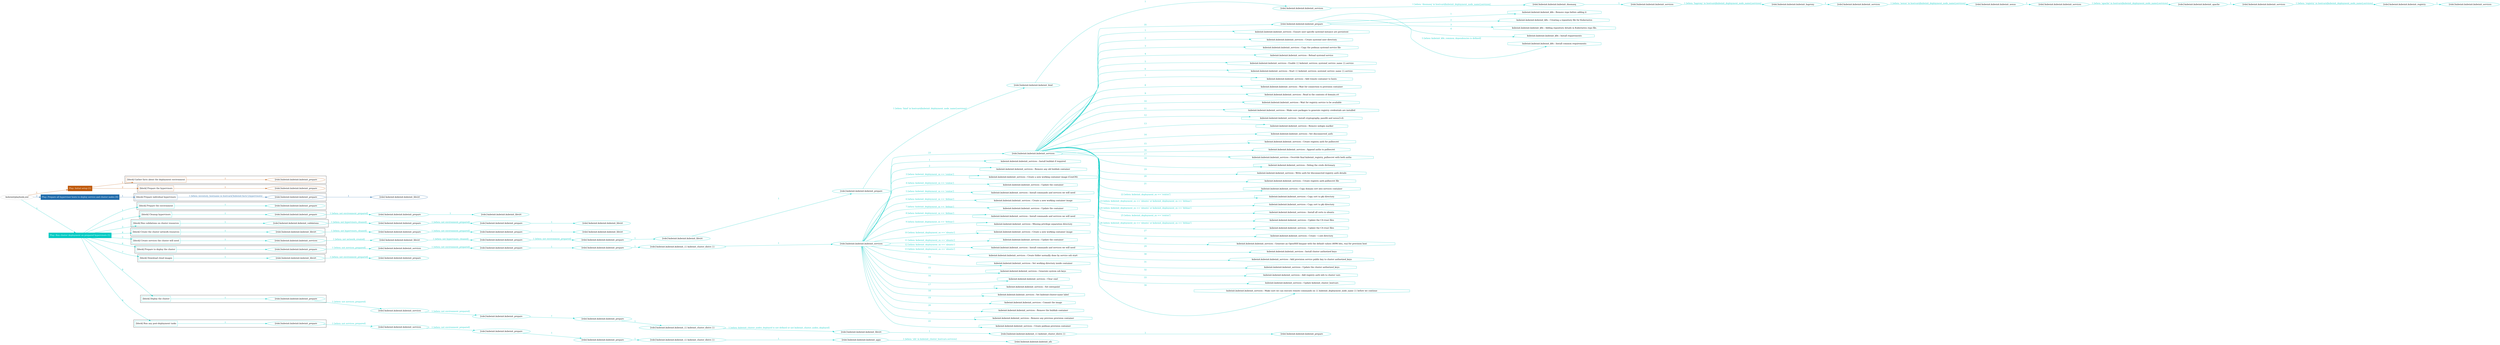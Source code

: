 digraph {
	graph [concentrate=true ordering=in rankdir=LR ratio=fill]
	edge [esep=5 sep=10]
	"kubeinit/playbook.yml" [id=root_node style=dotted]
	play_37d949f6 [label="Play: Initial setup (1)" color="#c05a0c" fontcolor="#ffffff" id=play_37d949f6 shape=box style=filled tooltip=localhost]
	"kubeinit/playbook.yml" -> play_37d949f6 [label="1 " color="#c05a0c" fontcolor="#c05a0c" id=edge_38fa9d00 labeltooltip="1 " tooltip="1 "]
	subgraph "kubeinit.kubeinit.kubeinit_prepare" {
		role_389fb363 [label="[role] kubeinit.kubeinit.kubeinit_prepare" color="#c05a0c" id=role_389fb363 tooltip="kubeinit.kubeinit.kubeinit_prepare"]
	}
	subgraph "kubeinit.kubeinit.kubeinit_prepare" {
		role_1891badc [label="[role] kubeinit.kubeinit.kubeinit_prepare" color="#c05a0c" id=role_1891badc tooltip="kubeinit.kubeinit.kubeinit_prepare"]
	}
	subgraph "Play: Initial setup (1)" {
		play_37d949f6 -> block_0e9e8953 [label=1 color="#c05a0c" fontcolor="#c05a0c" id=edge_def8cbd2 labeltooltip=1 tooltip=1]
		subgraph cluster_block_0e9e8953 {
			block_0e9e8953 [label="[block] Gather facts about the deployment environment" color="#c05a0c" id=block_0e9e8953 labeltooltip="Gather facts about the deployment environment" shape=box tooltip="Gather facts about the deployment environment"]
			block_0e9e8953 -> role_389fb363 [label="1 " color="#c05a0c" fontcolor="#c05a0c" id=edge_fafa701c labeltooltip="1 " tooltip="1 "]
		}
		play_37d949f6 -> block_6508ebb3 [label=2 color="#c05a0c" fontcolor="#c05a0c" id=edge_338d917b labeltooltip=2 tooltip=2]
		subgraph cluster_block_6508ebb3 {
			block_6508ebb3 [label="[block] Prepare the hypervisors" color="#c05a0c" id=block_6508ebb3 labeltooltip="Prepare the hypervisors" shape=box tooltip="Prepare the hypervisors"]
			block_6508ebb3 -> role_1891badc [label="1 " color="#c05a0c" fontcolor="#c05a0c" id=edge_29db303d labeltooltip="1 " tooltip="1 "]
		}
	}
	play_cdc6a79f [label="Play: Prepare all hypervisor hosts to deploy service and cluster nodes (0)" color="#216cab" fontcolor="#ffffff" id=play_cdc6a79f shape=box style=filled tooltip="Play: Prepare all hypervisor hosts to deploy service and cluster nodes (0)"]
	"kubeinit/playbook.yml" -> play_cdc6a79f [label="2 " color="#216cab" fontcolor="#216cab" id=edge_243378bb labeltooltip="2 " tooltip="2 "]
	subgraph "kubeinit.kubeinit.kubeinit_libvirt" {
		role_4c5213d2 [label="[role] kubeinit.kubeinit.kubeinit_libvirt" color="#216cab" id=role_4c5213d2 tooltip="kubeinit.kubeinit.kubeinit_libvirt"]
	}
	subgraph "kubeinit.kubeinit.kubeinit_prepare" {
		role_e7515191 [label="[role] kubeinit.kubeinit.kubeinit_prepare" color="#216cab" id=role_e7515191 tooltip="kubeinit.kubeinit.kubeinit_prepare"]
		role_e7515191 -> role_4c5213d2 [label="1 " color="#216cab" fontcolor="#216cab" id=edge_f4cf25b7 labeltooltip="1 " tooltip="1 "]
	}
	subgraph "Play: Prepare all hypervisor hosts to deploy service and cluster nodes (0)" {
		play_cdc6a79f -> block_b43c5997 [label=1 color="#216cab" fontcolor="#216cab" id=edge_68bf5dc3 labeltooltip=1 tooltip=1]
		subgraph cluster_block_b43c5997 {
			block_b43c5997 [label="[block] Prepare individual hypervisors" color="#216cab" id=block_b43c5997 labeltooltip="Prepare individual hypervisors" shape=box tooltip="Prepare individual hypervisors"]
			block_b43c5997 -> role_e7515191 [label="1 [when: inventory_hostname in hostvars['kubeinit-facts'].hypervisors]" color="#216cab" fontcolor="#216cab" id=edge_4ac654c9 labeltooltip="1 [when: inventory_hostname in hostvars['kubeinit-facts'].hypervisors]" tooltip="1 [when: inventory_hostname in hostvars['kubeinit-facts'].hypervisors]"]
		}
	}
	play_3b117d08 [label="Play: Run cluster deployment on prepared hypervisors (1)" color="#02cac3" fontcolor="#ffffff" id=play_3b117d08 shape=box style=filled tooltip=localhost]
	"kubeinit/playbook.yml" -> play_3b117d08 [label="3 " color="#02cac3" fontcolor="#02cac3" id=edge_e6e04b88 labeltooltip="3 " tooltip="3 "]
	subgraph "kubeinit.kubeinit.kubeinit_prepare" {
		role_8b8ec895 [label="[role] kubeinit.kubeinit.kubeinit_prepare" color="#02cac3" id=role_8b8ec895 tooltip="kubeinit.kubeinit.kubeinit_prepare"]
	}
	subgraph "kubeinit.kubeinit.kubeinit_libvirt" {
		role_704dac1c [label="[role] kubeinit.kubeinit.kubeinit_libvirt" color="#02cac3" id=role_704dac1c tooltip="kubeinit.kubeinit.kubeinit_libvirt"]
	}
	subgraph "kubeinit.kubeinit.kubeinit_prepare" {
		role_cbf2d1b3 [label="[role] kubeinit.kubeinit.kubeinit_prepare" color="#02cac3" id=role_cbf2d1b3 tooltip="kubeinit.kubeinit.kubeinit_prepare"]
		role_cbf2d1b3 -> role_704dac1c [label="1 " color="#02cac3" fontcolor="#02cac3" id=edge_982f9cc2 labeltooltip="1 " tooltip="1 "]
	}
	subgraph "kubeinit.kubeinit.kubeinit_prepare" {
		role_a72127f9 [label="[role] kubeinit.kubeinit.kubeinit_prepare" color="#02cac3" id=role_a72127f9 tooltip="kubeinit.kubeinit.kubeinit_prepare"]
		role_a72127f9 -> role_cbf2d1b3 [label="1 [when: not environment_prepared]" color="#02cac3" fontcolor="#02cac3" id=edge_568ad6dc labeltooltip="1 [when: not environment_prepared]" tooltip="1 [when: not environment_prepared]"]
	}
	subgraph "kubeinit.kubeinit.kubeinit_libvirt" {
		role_c291aeca [label="[role] kubeinit.kubeinit.kubeinit_libvirt" color="#02cac3" id=role_c291aeca tooltip="kubeinit.kubeinit.kubeinit_libvirt"]
	}
	subgraph "kubeinit.kubeinit.kubeinit_prepare" {
		role_d9107cbd [label="[role] kubeinit.kubeinit.kubeinit_prepare" color="#02cac3" id=role_d9107cbd tooltip="kubeinit.kubeinit.kubeinit_prepare"]
		role_d9107cbd -> role_c291aeca [label="1 " color="#02cac3" fontcolor="#02cac3" id=edge_df5df8e7 labeltooltip="1 " tooltip="1 "]
	}
	subgraph "kubeinit.kubeinit.kubeinit_prepare" {
		role_5f5f3dca [label="[role] kubeinit.kubeinit.kubeinit_prepare" color="#02cac3" id=role_5f5f3dca tooltip="kubeinit.kubeinit.kubeinit_prepare"]
		role_5f5f3dca -> role_d9107cbd [label="1 [when: not environment_prepared]" color="#02cac3" fontcolor="#02cac3" id=edge_71424e92 labeltooltip="1 [when: not environment_prepared]" tooltip="1 [when: not environment_prepared]"]
	}
	subgraph "kubeinit.kubeinit.kubeinit_validations" {
		role_91baffac [label="[role] kubeinit.kubeinit.kubeinit_validations" color="#02cac3" id=role_91baffac tooltip="kubeinit.kubeinit.kubeinit_validations"]
		role_91baffac -> role_5f5f3dca [label="1 [when: not hypervisors_cleaned]" color="#02cac3" fontcolor="#02cac3" id=edge_4227f512 labeltooltip="1 [when: not hypervisors_cleaned]" tooltip="1 [when: not hypervisors_cleaned]"]
	}
	subgraph "kubeinit.kubeinit.kubeinit_libvirt" {
		role_9c0b2274 [label="[role] kubeinit.kubeinit.kubeinit_libvirt" color="#02cac3" id=role_9c0b2274 tooltip="kubeinit.kubeinit.kubeinit_libvirt"]
	}
	subgraph "kubeinit.kubeinit.kubeinit_prepare" {
		role_19fec2fa [label="[role] kubeinit.kubeinit.kubeinit_prepare" color="#02cac3" id=role_19fec2fa tooltip="kubeinit.kubeinit.kubeinit_prepare"]
		role_19fec2fa -> role_9c0b2274 [label="1 " color="#02cac3" fontcolor="#02cac3" id=edge_9ef322c7 labeltooltip="1 " tooltip="1 "]
	}
	subgraph "kubeinit.kubeinit.kubeinit_prepare" {
		role_490e1518 [label="[role] kubeinit.kubeinit.kubeinit_prepare" color="#02cac3" id=role_490e1518 tooltip="kubeinit.kubeinit.kubeinit_prepare"]
		role_490e1518 -> role_19fec2fa [label="1 [when: not environment_prepared]" color="#02cac3" fontcolor="#02cac3" id=edge_86a0636e labeltooltip="1 [when: not environment_prepared]" tooltip="1 [when: not environment_prepared]"]
	}
	subgraph "kubeinit.kubeinit.kubeinit_libvirt" {
		role_e70b4f31 [label="[role] kubeinit.kubeinit.kubeinit_libvirt" color="#02cac3" id=role_e70b4f31 tooltip="kubeinit.kubeinit.kubeinit_libvirt"]
		role_e70b4f31 -> role_490e1518 [label="1 [when: not hypervisors_cleaned]" color="#02cac3" fontcolor="#02cac3" id=edge_14022e99 labeltooltip="1 [when: not hypervisors_cleaned]" tooltip="1 [when: not hypervisors_cleaned]"]
	}
	subgraph "kubeinit.kubeinit.kubeinit_services" {
		role_c8380d72 [label="[role] kubeinit.kubeinit.kubeinit_services" color="#02cac3" id=role_c8380d72 tooltip="kubeinit.kubeinit.kubeinit_services"]
	}
	subgraph "kubeinit.kubeinit.kubeinit_registry" {
		role_5d57d1cb [label="[role] kubeinit.kubeinit.kubeinit_registry" color="#02cac3" id=role_5d57d1cb tooltip="kubeinit.kubeinit.kubeinit_registry"]
		role_5d57d1cb -> role_c8380d72 [label="1 " color="#02cac3" fontcolor="#02cac3" id=edge_6a3dc99a labeltooltip="1 " tooltip="1 "]
	}
	subgraph "kubeinit.kubeinit.kubeinit_services" {
		role_4a3ff0c9 [label="[role] kubeinit.kubeinit.kubeinit_services" color="#02cac3" id=role_4a3ff0c9 tooltip="kubeinit.kubeinit.kubeinit_services"]
		role_4a3ff0c9 -> role_5d57d1cb [label="1 [when: 'registry' in hostvars[kubeinit_deployment_node_name].services]" color="#02cac3" fontcolor="#02cac3" id=edge_abd22828 labeltooltip="1 [when: 'registry' in hostvars[kubeinit_deployment_node_name].services]" tooltip="1 [when: 'registry' in hostvars[kubeinit_deployment_node_name].services]"]
	}
	subgraph "kubeinit.kubeinit.kubeinit_apache" {
		role_0165c17f [label="[role] kubeinit.kubeinit.kubeinit_apache" color="#02cac3" id=role_0165c17f tooltip="kubeinit.kubeinit.kubeinit_apache"]
		role_0165c17f -> role_4a3ff0c9 [label="1 " color="#02cac3" fontcolor="#02cac3" id=edge_22a4dd69 labeltooltip="1 " tooltip="1 "]
	}
	subgraph "kubeinit.kubeinit.kubeinit_services" {
		role_bdd2a10c [label="[role] kubeinit.kubeinit.kubeinit_services" color="#02cac3" id=role_bdd2a10c tooltip="kubeinit.kubeinit.kubeinit_services"]
		role_bdd2a10c -> role_0165c17f [label="1 [when: 'apache' in hostvars[kubeinit_deployment_node_name].services]" color="#02cac3" fontcolor="#02cac3" id=edge_c495134f labeltooltip="1 [when: 'apache' in hostvars[kubeinit_deployment_node_name].services]" tooltip="1 [when: 'apache' in hostvars[kubeinit_deployment_node_name].services]"]
	}
	subgraph "kubeinit.kubeinit.kubeinit_nexus" {
		role_a7083a30 [label="[role] kubeinit.kubeinit.kubeinit_nexus" color="#02cac3" id=role_a7083a30 tooltip="kubeinit.kubeinit.kubeinit_nexus"]
		role_a7083a30 -> role_bdd2a10c [label="1 " color="#02cac3" fontcolor="#02cac3" id=edge_1e27fc69 labeltooltip="1 " tooltip="1 "]
	}
	subgraph "kubeinit.kubeinit.kubeinit_services" {
		role_68fb4606 [label="[role] kubeinit.kubeinit.kubeinit_services" color="#02cac3" id=role_68fb4606 tooltip="kubeinit.kubeinit.kubeinit_services"]
		role_68fb4606 -> role_a7083a30 [label="1 [when: 'nexus' in hostvars[kubeinit_deployment_node_name].services]" color="#02cac3" fontcolor="#02cac3" id=edge_da06c79d labeltooltip="1 [when: 'nexus' in hostvars[kubeinit_deployment_node_name].services]" tooltip="1 [when: 'nexus' in hostvars[kubeinit_deployment_node_name].services]"]
	}
	subgraph "kubeinit.kubeinit.kubeinit_haproxy" {
		role_e3eefe33 [label="[role] kubeinit.kubeinit.kubeinit_haproxy" color="#02cac3" id=role_e3eefe33 tooltip="kubeinit.kubeinit.kubeinit_haproxy"]
		role_e3eefe33 -> role_68fb4606 [label="1 " color="#02cac3" fontcolor="#02cac3" id=edge_d22b6fa6 labeltooltip="1 " tooltip="1 "]
	}
	subgraph "kubeinit.kubeinit.kubeinit_services" {
		role_f23474b2 [label="[role] kubeinit.kubeinit.kubeinit_services" color="#02cac3" id=role_f23474b2 tooltip="kubeinit.kubeinit.kubeinit_services"]
		role_f23474b2 -> role_e3eefe33 [label="1 [when: 'haproxy' in hostvars[kubeinit_deployment_node_name].services]" color="#02cac3" fontcolor="#02cac3" id=edge_c8dca079 labeltooltip="1 [when: 'haproxy' in hostvars[kubeinit_deployment_node_name].services]" tooltip="1 [when: 'haproxy' in hostvars[kubeinit_deployment_node_name].services]"]
	}
	subgraph "kubeinit.kubeinit.kubeinit_dnsmasq" {
		role_54455cdb [label="[role] kubeinit.kubeinit.kubeinit_dnsmasq" color="#02cac3" id=role_54455cdb tooltip="kubeinit.kubeinit.kubeinit_dnsmasq"]
		role_54455cdb -> role_f23474b2 [label="1 " color="#02cac3" fontcolor="#02cac3" id=edge_7ea91dd4 labeltooltip="1 " tooltip="1 "]
	}
	subgraph "kubeinit.kubeinit.kubeinit_services" {
		role_19631a47 [label="[role] kubeinit.kubeinit.kubeinit_services" color="#02cac3" id=role_19631a47 tooltip="kubeinit.kubeinit.kubeinit_services"]
		role_19631a47 -> role_54455cdb [label="1 [when: 'dnsmasq' in hostvars[kubeinit_deployment_node_name].services]" color="#02cac3" fontcolor="#02cac3" id=edge_903512b2 labeltooltip="1 [when: 'dnsmasq' in hostvars[kubeinit_deployment_node_name].services]" tooltip="1 [when: 'dnsmasq' in hostvars[kubeinit_deployment_node_name].services]"]
	}
	subgraph "kubeinit.kubeinit.kubeinit_bind" {
		role_d5a0f90b [label="[role] kubeinit.kubeinit.kubeinit_bind" color="#02cac3" id=role_d5a0f90b tooltip="kubeinit.kubeinit.kubeinit_bind"]
		role_d5a0f90b -> role_19631a47 [label="1 " color="#02cac3" fontcolor="#02cac3" id=edge_fcf19f7f labeltooltip="1 " tooltip="1 "]
	}
	subgraph "kubeinit.kubeinit.kubeinit_prepare" {
		role_22142756 [label="[role] kubeinit.kubeinit.kubeinit_prepare" color="#02cac3" id=role_22142756 tooltip="kubeinit.kubeinit.kubeinit_prepare"]
		role_22142756 -> role_d5a0f90b [label="1 [when: 'bind' in hostvars[kubeinit_deployment_node_name].services]" color="#02cac3" fontcolor="#02cac3" id=edge_752949d4 labeltooltip="1 [when: 'bind' in hostvars[kubeinit_deployment_node_name].services]" tooltip="1 [when: 'bind' in hostvars[kubeinit_deployment_node_name].services]"]
	}
	subgraph "kubeinit.kubeinit.kubeinit_libvirt" {
		role_48e6a5ac [label="[role] kubeinit.kubeinit.kubeinit_libvirt" color="#02cac3" id=role_48e6a5ac tooltip="kubeinit.kubeinit.kubeinit_libvirt"]
		role_48e6a5ac -> role_22142756 [label="1 " color="#02cac3" fontcolor="#02cac3" id=edge_f1e1cacc labeltooltip="1 " tooltip="1 "]
	}
	subgraph "kubeinit.kubeinit.kubeinit_prepare" {
		role_46eee0d7 [label="[role] kubeinit.kubeinit.kubeinit_prepare" color="#02cac3" id=role_46eee0d7 tooltip="kubeinit.kubeinit.kubeinit_prepare"]
		role_46eee0d7 -> role_48e6a5ac [label="1 " color="#02cac3" fontcolor="#02cac3" id=edge_f8c91810 labeltooltip="1 " tooltip="1 "]
	}
	subgraph "kubeinit.kubeinit.kubeinit_prepare" {
		role_43fb9c5e [label="[role] kubeinit.kubeinit.kubeinit_prepare" color="#02cac3" id=role_43fb9c5e tooltip="kubeinit.kubeinit.kubeinit_prepare"]
		role_43fb9c5e -> role_46eee0d7 [label="1 [when: not environment_prepared]" color="#02cac3" fontcolor="#02cac3" id=edge_7c8b6b7f labeltooltip="1 [when: not environment_prepared]" tooltip="1 [when: not environment_prepared]"]
	}
	subgraph "kubeinit.kubeinit.kubeinit_libvirt" {
		role_99026176 [label="[role] kubeinit.kubeinit.kubeinit_libvirt" color="#02cac3" id=role_99026176 tooltip="kubeinit.kubeinit.kubeinit_libvirt"]
		role_99026176 -> role_43fb9c5e [label="1 [when: not hypervisors_cleaned]" color="#02cac3" fontcolor="#02cac3" id=edge_2c5ce203 labeltooltip="1 [when: not hypervisors_cleaned]" tooltip="1 [when: not hypervisors_cleaned]"]
	}
	subgraph "kubeinit.kubeinit.kubeinit_services" {
		role_5a9f3b97 [label="[role] kubeinit.kubeinit.kubeinit_services" color="#02cac3" id=role_5a9f3b97 tooltip="kubeinit.kubeinit.kubeinit_services"]
		role_5a9f3b97 -> role_99026176 [label="1 [when: not network_created]" color="#02cac3" fontcolor="#02cac3" id=edge_8a034e84 labeltooltip="1 [when: not network_created]" tooltip="1 [when: not network_created]"]
	}
	subgraph "kubeinit.kubeinit.kubeinit_prepare" {
		role_76867e4a [label="[role] kubeinit.kubeinit.kubeinit_prepare" color="#02cac3" id=role_76867e4a tooltip="kubeinit.kubeinit.kubeinit_prepare"]
		task_80e9c042 [label="kubeinit.kubeinit.kubeinit_k8s : Remove repo before adding it" color="#02cac3" id=task_80e9c042 shape=octagon tooltip="kubeinit.kubeinit.kubeinit_k8s : Remove repo before adding it"]
		role_76867e4a -> task_80e9c042 [label="1 " color="#02cac3" fontcolor="#02cac3" id=edge_e694dffc labeltooltip="1 " tooltip="1 "]
		task_f6743f55 [label="kubeinit.kubeinit.kubeinit_k8s : Creating a repository file for Kubernetes" color="#02cac3" id=task_f6743f55 shape=octagon tooltip="kubeinit.kubeinit.kubeinit_k8s : Creating a repository file for Kubernetes"]
		role_76867e4a -> task_f6743f55 [label="2 " color="#02cac3" fontcolor="#02cac3" id=edge_ebff94c0 labeltooltip="2 " tooltip="2 "]
		task_75bb4f37 [label="kubeinit.kubeinit.kubeinit_k8s : Adding repository details in Kubernetes repo file." color="#02cac3" id=task_75bb4f37 shape=octagon tooltip="kubeinit.kubeinit.kubeinit_k8s : Adding repository details in Kubernetes repo file."]
		role_76867e4a -> task_75bb4f37 [label="3 " color="#02cac3" fontcolor="#02cac3" id=edge_7104c32b labeltooltip="3 " tooltip="3 "]
		task_9102c958 [label="kubeinit.kubeinit.kubeinit_k8s : Install requirements" color="#02cac3" id=task_9102c958 shape=octagon tooltip="kubeinit.kubeinit.kubeinit_k8s : Install requirements"]
		role_76867e4a -> task_9102c958 [label="4 " color="#02cac3" fontcolor="#02cac3" id=edge_c6004739 labeltooltip="4 " tooltip="4 "]
		task_28267980 [label="kubeinit.kubeinit.kubeinit_k8s : Install common requirements" color="#02cac3" id=task_28267980 shape=octagon tooltip="kubeinit.kubeinit.kubeinit_k8s : Install common requirements"]
		role_76867e4a -> task_28267980 [label="5 [when: kubeinit_k8s_common_dependencies is defined]" color="#02cac3" fontcolor="#02cac3" id=edge_0afd0c9e labeltooltip="5 [when: kubeinit_k8s_common_dependencies is defined]" tooltip="5 [when: kubeinit_k8s_common_dependencies is defined]"]
	}
	subgraph "kubeinit.kubeinit.kubeinit_services" {
		role_c956a782 [label="[role] kubeinit.kubeinit.kubeinit_services" color="#02cac3" id=role_c956a782 tooltip="kubeinit.kubeinit.kubeinit_services"]
		task_7d5115a6 [label="kubeinit.kubeinit.kubeinit_services : Ensure user specific systemd instance are persistent" color="#02cac3" id=task_7d5115a6 shape=octagon tooltip="kubeinit.kubeinit.kubeinit_services : Ensure user specific systemd instance are persistent"]
		role_c956a782 -> task_7d5115a6 [label="1 " color="#02cac3" fontcolor="#02cac3" id=edge_5e807dd0 labeltooltip="1 " tooltip="1 "]
		task_c6292ee7 [label="kubeinit.kubeinit.kubeinit_services : Create systemd user directory" color="#02cac3" id=task_c6292ee7 shape=octagon tooltip="kubeinit.kubeinit.kubeinit_services : Create systemd user directory"]
		role_c956a782 -> task_c6292ee7 [label="2 " color="#02cac3" fontcolor="#02cac3" id=edge_c758b24a labeltooltip="2 " tooltip="2 "]
		task_c42bc964 [label="kubeinit.kubeinit.kubeinit_services : Copy the podman systemd service file" color="#02cac3" id=task_c42bc964 shape=octagon tooltip="kubeinit.kubeinit.kubeinit_services : Copy the podman systemd service file"]
		role_c956a782 -> task_c42bc964 [label="3 " color="#02cac3" fontcolor="#02cac3" id=edge_4331ee67 labeltooltip="3 " tooltip="3 "]
		task_4360e4d8 [label="kubeinit.kubeinit.kubeinit_services : Reload systemd service" color="#02cac3" id=task_4360e4d8 shape=octagon tooltip="kubeinit.kubeinit.kubeinit_services : Reload systemd service"]
		role_c956a782 -> task_4360e4d8 [label="4 " color="#02cac3" fontcolor="#02cac3" id=edge_bc2b4df4 labeltooltip="4 " tooltip="4 "]
		task_9fe8cb10 [label="kubeinit.kubeinit.kubeinit_services : Enable {{ kubeinit_services_systemd_service_name }}.service" color="#02cac3" id=task_9fe8cb10 shape=octagon tooltip="kubeinit.kubeinit.kubeinit_services : Enable {{ kubeinit_services_systemd_service_name }}.service"]
		role_c956a782 -> task_9fe8cb10 [label="5 " color="#02cac3" fontcolor="#02cac3" id=edge_31910f02 labeltooltip="5 " tooltip="5 "]
		task_ffccaff7 [label="kubeinit.kubeinit.kubeinit_services : Start {{ kubeinit_services_systemd_service_name }}.service" color="#02cac3" id=task_ffccaff7 shape=octagon tooltip="kubeinit.kubeinit.kubeinit_services : Start {{ kubeinit_services_systemd_service_name }}.service"]
		role_c956a782 -> task_ffccaff7 [label="6 " color="#02cac3" fontcolor="#02cac3" id=edge_731fefbc labeltooltip="6 " tooltip="6 "]
		task_601fb504 [label="kubeinit.kubeinit.kubeinit_services : Add remote container to hosts" color="#02cac3" id=task_601fb504 shape=octagon tooltip="kubeinit.kubeinit.kubeinit_services : Add remote container to hosts"]
		role_c956a782 -> task_601fb504 [label="7 " color="#02cac3" fontcolor="#02cac3" id=edge_59e2861d labeltooltip="7 " tooltip="7 "]
		task_4a85ef67 [label="kubeinit.kubeinit.kubeinit_services : Wait for connection to provision container" color="#02cac3" id=task_4a85ef67 shape=octagon tooltip="kubeinit.kubeinit.kubeinit_services : Wait for connection to provision container"]
		role_c956a782 -> task_4a85ef67 [label="8 " color="#02cac3" fontcolor="#02cac3" id=edge_a94a01bc labeltooltip="8 " tooltip="8 "]
		task_5fc40d10 [label="kubeinit.kubeinit.kubeinit_services : Read in the contents of domain.crt" color="#02cac3" id=task_5fc40d10 shape=octagon tooltip="kubeinit.kubeinit.kubeinit_services : Read in the contents of domain.crt"]
		role_c956a782 -> task_5fc40d10 [label="9 " color="#02cac3" fontcolor="#02cac3" id=edge_f53ac051 labeltooltip="9 " tooltip="9 "]
		task_43e9bade [label="kubeinit.kubeinit.kubeinit_services : Wait for registry service to be available" color="#02cac3" id=task_43e9bade shape=octagon tooltip="kubeinit.kubeinit.kubeinit_services : Wait for registry service to be available"]
		role_c956a782 -> task_43e9bade [label="10 " color="#02cac3" fontcolor="#02cac3" id=edge_afc0930c labeltooltip="10 " tooltip="10 "]
		task_d9afe9eb [label="kubeinit.kubeinit.kubeinit_services : Make sure packages to generate registry credentials are installed" color="#02cac3" id=task_d9afe9eb shape=octagon tooltip="kubeinit.kubeinit.kubeinit_services : Make sure packages to generate registry credentials are installed"]
		role_c956a782 -> task_d9afe9eb [label="11 " color="#02cac3" fontcolor="#02cac3" id=edge_4f5aa83d labeltooltip="11 " tooltip="11 "]
		task_cfcc656c [label="kubeinit.kubeinit.kubeinit_services : Install cryptography, passlib and nexus3-cli" color="#02cac3" id=task_cfcc656c shape=octagon tooltip="kubeinit.kubeinit.kubeinit_services : Install cryptography, passlib and nexus3-cli"]
		role_c956a782 -> task_cfcc656c [label="12 " color="#02cac3" fontcolor="#02cac3" id=edge_b888e35a labeltooltip="12 " tooltip="12 "]
		task_f96aceb4 [label="kubeinit.kubeinit.kubeinit_services : Remove nologin marker" color="#02cac3" id=task_f96aceb4 shape=octagon tooltip="kubeinit.kubeinit.kubeinit_services : Remove nologin marker"]
		role_c956a782 -> task_f96aceb4 [label="13 " color="#02cac3" fontcolor="#02cac3" id=edge_bd36a724 labeltooltip="13 " tooltip="13 "]
		task_4533932b [label="kubeinit.kubeinit.kubeinit_services : Set disconnected_auth" color="#02cac3" id=task_4533932b shape=octagon tooltip="kubeinit.kubeinit.kubeinit_services : Set disconnected_auth"]
		role_c956a782 -> task_4533932b [label="14 " color="#02cac3" fontcolor="#02cac3" id=edge_77ba4c3d labeltooltip="14 " tooltip="14 "]
		task_c1e4db39 [label="kubeinit.kubeinit.kubeinit_services : Create registry auth for pullsecret" color="#02cac3" id=task_c1e4db39 shape=octagon tooltip="kubeinit.kubeinit.kubeinit_services : Create registry auth for pullsecret"]
		role_c956a782 -> task_c1e4db39 [label="15 " color="#02cac3" fontcolor="#02cac3" id=edge_1a3ede67 labeltooltip="15 " tooltip="15 "]
		task_7178da2c [label="kubeinit.kubeinit.kubeinit_services : Append auths to pullsecret" color="#02cac3" id=task_7178da2c shape=octagon tooltip="kubeinit.kubeinit.kubeinit_services : Append auths to pullsecret"]
		role_c956a782 -> task_7178da2c [label="16 " color="#02cac3" fontcolor="#02cac3" id=edge_bce25fde labeltooltip="16 " tooltip="16 "]
		task_0bd078f0 [label="kubeinit.kubeinit.kubeinit_services : Override final kubeinit_registry_pullsecret with both auths" color="#02cac3" id=task_0bd078f0 shape=octagon tooltip="kubeinit.kubeinit.kubeinit_services : Override final kubeinit_registry_pullsecret with both auths"]
		role_c956a782 -> task_0bd078f0 [label="17 " color="#02cac3" fontcolor="#02cac3" id=edge_9bde983d labeltooltip="17 " tooltip="17 "]
		task_afe3bbec [label="kubeinit.kubeinit.kubeinit_services : Debug the creds dictionary" color="#02cac3" id=task_afe3bbec shape=octagon tooltip="kubeinit.kubeinit.kubeinit_services : Debug the creds dictionary"]
		role_c956a782 -> task_afe3bbec [label="18 " color="#02cac3" fontcolor="#02cac3" id=edge_1b94588d labeltooltip="18 " tooltip="18 "]
		task_daf79c9f [label="kubeinit.kubeinit.kubeinit_services : Write auth for disconnected registry auth details" color="#02cac3" id=task_daf79c9f shape=octagon tooltip="kubeinit.kubeinit.kubeinit_services : Write auth for disconnected registry auth details"]
		role_c956a782 -> task_daf79c9f [label="19 " color="#02cac3" fontcolor="#02cac3" id=edge_6e001f30 labeltooltip="19 " tooltip="19 "]
		task_83a1907b [label="kubeinit.kubeinit.kubeinit_services : Create registry auth pullsecret file" color="#02cac3" id=task_83a1907b shape=octagon tooltip="kubeinit.kubeinit.kubeinit_services : Create registry auth pullsecret file"]
		role_c956a782 -> task_83a1907b [label="20 " color="#02cac3" fontcolor="#02cac3" id=edge_54efd408 labeltooltip="20 " tooltip="20 "]
		task_9a0962b4 [label="kubeinit.kubeinit.kubeinit_services : Copy domain cert into services container" color="#02cac3" id=task_9a0962b4 shape=octagon tooltip="kubeinit.kubeinit.kubeinit_services : Copy domain cert into services container"]
		role_c956a782 -> task_9a0962b4 [label="21 " color="#02cac3" fontcolor="#02cac3" id=edge_9c949afc labeltooltip="21 " tooltip="21 "]
		task_6cb256af [label="kubeinit.kubeinit.kubeinit_services : Copy cert to pki directory" color="#02cac3" id=task_6cb256af shape=octagon tooltip="kubeinit.kubeinit.kubeinit_services : Copy cert to pki directory"]
		role_c956a782 -> task_6cb256af [label="22 [when: kubeinit_deployment_os == 'centos']" color="#02cac3" fontcolor="#02cac3" id=edge_d170c447 labeltooltip="22 [when: kubeinit_deployment_os == 'centos']" tooltip="22 [when: kubeinit_deployment_os == 'centos']"]
		task_dd8c5eb3 [label="kubeinit.kubeinit.kubeinit_services : Copy cert to pki directory" color="#02cac3" id=task_dd8c5eb3 shape=octagon tooltip="kubeinit.kubeinit.kubeinit_services : Copy cert to pki directory"]
		role_c956a782 -> task_dd8c5eb3 [label="23 [when: kubeinit_deployment_os == 'ubuntu' or kubeinit_deployment_os == 'debian']" color="#02cac3" fontcolor="#02cac3" id=edge_1d71a37d labeltooltip="23 [when: kubeinit_deployment_os == 'ubuntu' or kubeinit_deployment_os == 'debian']" tooltip="23 [when: kubeinit_deployment_os == 'ubuntu' or kubeinit_deployment_os == 'debian']"]
		task_6855651e [label="kubeinit.kubeinit.kubeinit_services : Install all certs in ubuntu" color="#02cac3" id=task_6855651e shape=octagon tooltip="kubeinit.kubeinit.kubeinit_services : Install all certs in ubuntu"]
		role_c956a782 -> task_6855651e [label="24 [when: kubeinit_deployment_os == 'ubuntu' or kubeinit_deployment_os == 'debian']" color="#02cac3" fontcolor="#02cac3" id=edge_25849807 labeltooltip="24 [when: kubeinit_deployment_os == 'ubuntu' or kubeinit_deployment_os == 'debian']" tooltip="24 [when: kubeinit_deployment_os == 'ubuntu' or kubeinit_deployment_os == 'debian']"]
		task_1db15c69 [label="kubeinit.kubeinit.kubeinit_services : Update the CA trust files" color="#02cac3" id=task_1db15c69 shape=octagon tooltip="kubeinit.kubeinit.kubeinit_services : Update the CA trust files"]
		role_c956a782 -> task_1db15c69 [label="25 [when: kubeinit_deployment_os == 'centos']" color="#02cac3" fontcolor="#02cac3" id=edge_8e6b7fa8 labeltooltip="25 [when: kubeinit_deployment_os == 'centos']" tooltip="25 [when: kubeinit_deployment_os == 'centos']"]
		task_03b40f01 [label="kubeinit.kubeinit.kubeinit_services : Update the CA trust files" color="#02cac3" id=task_03b40f01 shape=octagon tooltip="kubeinit.kubeinit.kubeinit_services : Update the CA trust files"]
		role_c956a782 -> task_03b40f01 [label="26 [when: kubeinit_deployment_os == 'ubuntu' or kubeinit_deployment_os == 'debian']" color="#02cac3" fontcolor="#02cac3" id=edge_af1af6b0 labeltooltip="26 [when: kubeinit_deployment_os == 'ubuntu' or kubeinit_deployment_os == 'debian']" tooltip="26 [when: kubeinit_deployment_os == 'ubuntu' or kubeinit_deployment_os == 'debian']"]
		task_90edc796 [label="kubeinit.kubeinit.kubeinit_services : Create ~/.ssh directory" color="#02cac3" id=task_90edc796 shape=octagon tooltip="kubeinit.kubeinit.kubeinit_services : Create ~/.ssh directory"]
		role_c956a782 -> task_90edc796 [label="27 " color="#02cac3" fontcolor="#02cac3" id=edge_37c1cce0 labeltooltip="27 " tooltip="27 "]
		task_7fe5c01d [label="kubeinit.kubeinit.kubeinit_services : Generate an OpenSSH keypair with the default values (4096 bits, rsa) for provision host" color="#02cac3" id=task_7fe5c01d shape=octagon tooltip="kubeinit.kubeinit.kubeinit_services : Generate an OpenSSH keypair with the default values (4096 bits, rsa) for provision host"]
		role_c956a782 -> task_7fe5c01d [label="28 " color="#02cac3" fontcolor="#02cac3" id=edge_73b660aa labeltooltip="28 " tooltip="28 "]
		task_d685df9c [label="kubeinit.kubeinit.kubeinit_services : Install cluster authorized keys" color="#02cac3" id=task_d685df9c shape=octagon tooltip="kubeinit.kubeinit.kubeinit_services : Install cluster authorized keys"]
		role_c956a782 -> task_d685df9c [label="29 " color="#02cac3" fontcolor="#02cac3" id=edge_9d9a22e4 labeltooltip="29 " tooltip="29 "]
		task_0b146a38 [label="kubeinit.kubeinit.kubeinit_services : Add provision service public key to cluster authorized_keys" color="#02cac3" id=task_0b146a38 shape=octagon tooltip="kubeinit.kubeinit.kubeinit_services : Add provision service public key to cluster authorized_keys"]
		role_c956a782 -> task_0b146a38 [label="30 " color="#02cac3" fontcolor="#02cac3" id=edge_b5ad6521 labeltooltip="30 " tooltip="30 "]
		task_a859c4fa [label="kubeinit.kubeinit.kubeinit_services : Update the cluster authorized_keys" color="#02cac3" id=task_a859c4fa shape=octagon tooltip="kubeinit.kubeinit.kubeinit_services : Update the cluster authorized_keys"]
		role_c956a782 -> task_a859c4fa [label="31 " color="#02cac3" fontcolor="#02cac3" id=edge_e59730a0 labeltooltip="31 " tooltip="31 "]
		task_a1d22304 [label="kubeinit.kubeinit.kubeinit_services : Add registry auth info to cluster vars" color="#02cac3" id=task_a1d22304 shape=octagon tooltip="kubeinit.kubeinit.kubeinit_services : Add registry auth info to cluster vars"]
		role_c956a782 -> task_a1d22304 [label="32 " color="#02cac3" fontcolor="#02cac3" id=edge_d7de2a0c labeltooltip="32 " tooltip="32 "]
		task_d40297a9 [label="kubeinit.kubeinit.kubeinit_services : Update kubeinit_cluster_hostvars" color="#02cac3" id=task_d40297a9 shape=octagon tooltip="kubeinit.kubeinit.kubeinit_services : Update kubeinit_cluster_hostvars"]
		role_c956a782 -> task_d40297a9 [label="33 " color="#02cac3" fontcolor="#02cac3" id=edge_29dac1b0 labeltooltip="33 " tooltip="33 "]
		task_3e0e6900 [label="kubeinit.kubeinit.kubeinit_services : Make sure we can execute remote commands on {{ kubeinit_deployment_node_name }} before we continue" color="#02cac3" id=task_3e0e6900 shape=octagon tooltip="kubeinit.kubeinit.kubeinit_services : Make sure we can execute remote commands on {{ kubeinit_deployment_node_name }} before we continue"]
		role_c956a782 -> task_3e0e6900 [label="34 " color="#02cac3" fontcolor="#02cac3" id=edge_23e24646 labeltooltip="34 " tooltip="34 "]
		role_c956a782 -> role_76867e4a [label="35 " color="#02cac3" fontcolor="#02cac3" id=edge_8c475d9e labeltooltip="35 " tooltip="35 "]
	}
	subgraph "kubeinit.kubeinit.kubeinit_services" {
		role_7b6237bc [label="[role] kubeinit.kubeinit.kubeinit_services" color="#02cac3" id=role_7b6237bc tooltip="kubeinit.kubeinit.kubeinit_services"]
		task_17545b1f [label="kubeinit.kubeinit.kubeinit_services : Install buildah if required" color="#02cac3" id=task_17545b1f shape=octagon tooltip="kubeinit.kubeinit.kubeinit_services : Install buildah if required"]
		role_7b6237bc -> task_17545b1f [label="1 " color="#02cac3" fontcolor="#02cac3" id=edge_ac6454e7 labeltooltip="1 " tooltip="1 "]
		task_3b16a50f [label="kubeinit.kubeinit.kubeinit_services : Remove any old buildah container" color="#02cac3" id=task_3b16a50f shape=octagon tooltip="kubeinit.kubeinit.kubeinit_services : Remove any old buildah container"]
		role_7b6237bc -> task_3b16a50f [label="2 " color="#02cac3" fontcolor="#02cac3" id=edge_7061f71c labeltooltip="2 " tooltip="2 "]
		task_80e07734 [label="kubeinit.kubeinit.kubeinit_services : Create a new working container image (CentOS)" color="#02cac3" id=task_80e07734 shape=octagon tooltip="kubeinit.kubeinit.kubeinit_services : Create a new working container image (CentOS)"]
		role_7b6237bc -> task_80e07734 [label="3 [when: kubeinit_deployment_os == 'centos']" color="#02cac3" fontcolor="#02cac3" id=edge_2e360c4a labeltooltip="3 [when: kubeinit_deployment_os == 'centos']" tooltip="3 [when: kubeinit_deployment_os == 'centos']"]
		task_5e0ba1ae [label="kubeinit.kubeinit.kubeinit_services : Update the container" color="#02cac3" id=task_5e0ba1ae shape=octagon tooltip="kubeinit.kubeinit.kubeinit_services : Update the container"]
		role_7b6237bc -> task_5e0ba1ae [label="4 [when: kubeinit_deployment_os == 'centos']" color="#02cac3" fontcolor="#02cac3" id=edge_83807f23 labeltooltip="4 [when: kubeinit_deployment_os == 'centos']" tooltip="4 [when: kubeinit_deployment_os == 'centos']"]
		task_90f663d4 [label="kubeinit.kubeinit.kubeinit_services : Install commands and services we will need" color="#02cac3" id=task_90f663d4 shape=octagon tooltip="kubeinit.kubeinit.kubeinit_services : Install commands and services we will need"]
		role_7b6237bc -> task_90f663d4 [label="5 [when: kubeinit_deployment_os == 'centos']" color="#02cac3" fontcolor="#02cac3" id=edge_b212a063 labeltooltip="5 [when: kubeinit_deployment_os == 'centos']" tooltip="5 [when: kubeinit_deployment_os == 'centos']"]
		task_ab86a9ac [label="kubeinit.kubeinit.kubeinit_services : Create a new working container image" color="#02cac3" id=task_ab86a9ac shape=octagon tooltip="kubeinit.kubeinit.kubeinit_services : Create a new working container image"]
		role_7b6237bc -> task_ab86a9ac [label="6 [when: kubeinit_deployment_os == 'debian']" color="#02cac3" fontcolor="#02cac3" id=edge_d01178ba labeltooltip="6 [when: kubeinit_deployment_os == 'debian']" tooltip="6 [when: kubeinit_deployment_os == 'debian']"]
		task_a251a4b0 [label="kubeinit.kubeinit.kubeinit_services : Update the container" color="#02cac3" id=task_a251a4b0 shape=octagon tooltip="kubeinit.kubeinit.kubeinit_services : Update the container"]
		role_7b6237bc -> task_a251a4b0 [label="7 [when: kubeinit_deployment_os == 'debian']" color="#02cac3" fontcolor="#02cac3" id=edge_ec1875e9 labeltooltip="7 [when: kubeinit_deployment_os == 'debian']" tooltip="7 [when: kubeinit_deployment_os == 'debian']"]
		task_a6a030d3 [label="kubeinit.kubeinit.kubeinit_services : Install commands and services we will need" color="#02cac3" id=task_a6a030d3 shape=octagon tooltip="kubeinit.kubeinit.kubeinit_services : Install commands and services we will need"]
		role_7b6237bc -> task_a6a030d3 [label="8 [when: kubeinit_deployment_os == 'debian']" color="#02cac3" fontcolor="#02cac3" id=edge_adde46ee labeltooltip="8 [when: kubeinit_deployment_os == 'debian']" tooltip="8 [when: kubeinit_deployment_os == 'debian']"]
		task_51876319 [label="kubeinit.kubeinit.kubeinit_services : Missing privilege separation directory" color="#02cac3" id=task_51876319 shape=octagon tooltip="kubeinit.kubeinit.kubeinit_services : Missing privilege separation directory"]
		role_7b6237bc -> task_51876319 [label="9 [when: kubeinit_deployment_os == 'debian']" color="#02cac3" fontcolor="#02cac3" id=edge_9072cda9 labeltooltip="9 [when: kubeinit_deployment_os == 'debian']" tooltip="9 [when: kubeinit_deployment_os == 'debian']"]
		task_c7eb5a63 [label="kubeinit.kubeinit.kubeinit_services : Create a new working container image" color="#02cac3" id=task_c7eb5a63 shape=octagon tooltip="kubeinit.kubeinit.kubeinit_services : Create a new working container image"]
		role_7b6237bc -> task_c7eb5a63 [label="10 [when: kubeinit_deployment_os == 'ubuntu']" color="#02cac3" fontcolor="#02cac3" id=edge_cdf8d25c labeltooltip="10 [when: kubeinit_deployment_os == 'ubuntu']" tooltip="10 [when: kubeinit_deployment_os == 'ubuntu']"]
		task_24299eaa [label="kubeinit.kubeinit.kubeinit_services : Update the container" color="#02cac3" id=task_24299eaa shape=octagon tooltip="kubeinit.kubeinit.kubeinit_services : Update the container"]
		role_7b6237bc -> task_24299eaa [label="11 [when: kubeinit_deployment_os == 'ubuntu']" color="#02cac3" fontcolor="#02cac3" id=edge_2b155bc2 labeltooltip="11 [when: kubeinit_deployment_os == 'ubuntu']" tooltip="11 [when: kubeinit_deployment_os == 'ubuntu']"]
		task_ed13f4d8 [label="kubeinit.kubeinit.kubeinit_services : Install commands and services we will need" color="#02cac3" id=task_ed13f4d8 shape=octagon tooltip="kubeinit.kubeinit.kubeinit_services : Install commands and services we will need"]
		role_7b6237bc -> task_ed13f4d8 [label="12 [when: kubeinit_deployment_os == 'ubuntu']" color="#02cac3" fontcolor="#02cac3" id=edge_bc5ecc05 labeltooltip="12 [when: kubeinit_deployment_os == 'ubuntu']" tooltip="12 [when: kubeinit_deployment_os == 'ubuntu']"]
		task_41b08342 [label="kubeinit.kubeinit.kubeinit_services : Create folder normally done by service ssh start" color="#02cac3" id=task_41b08342 shape=octagon tooltip="kubeinit.kubeinit.kubeinit_services : Create folder normally done by service ssh start"]
		role_7b6237bc -> task_41b08342 [label="13 [when: kubeinit_deployment_os == 'ubuntu']" color="#02cac3" fontcolor="#02cac3" id=edge_48a6ef57 labeltooltip="13 [when: kubeinit_deployment_os == 'ubuntu']" tooltip="13 [when: kubeinit_deployment_os == 'ubuntu']"]
		task_e2f7c6cd [label="kubeinit.kubeinit.kubeinit_services : Set working directory inside container" color="#02cac3" id=task_e2f7c6cd shape=octagon tooltip="kubeinit.kubeinit.kubeinit_services : Set working directory inside container"]
		role_7b6237bc -> task_e2f7c6cd [label="14 " color="#02cac3" fontcolor="#02cac3" id=edge_fb168013 labeltooltip="14 " tooltip="14 "]
		task_c58ac1cb [label="kubeinit.kubeinit.kubeinit_services : Generate system ssh keys" color="#02cac3" id=task_c58ac1cb shape=octagon tooltip="kubeinit.kubeinit.kubeinit_services : Generate system ssh keys"]
		role_7b6237bc -> task_c58ac1cb [label="15 " color="#02cac3" fontcolor="#02cac3" id=edge_0765d8e0 labeltooltip="15 " tooltip="15 "]
		task_9145d80f [label="kubeinit.kubeinit.kubeinit_services : Clear cmd" color="#02cac3" id=task_9145d80f shape=octagon tooltip="kubeinit.kubeinit.kubeinit_services : Clear cmd"]
		role_7b6237bc -> task_9145d80f [label="16 " color="#02cac3" fontcolor="#02cac3" id=edge_69824699 labeltooltip="16 " tooltip="16 "]
		task_6d675fa1 [label="kubeinit.kubeinit.kubeinit_services : Set entrypoint" color="#02cac3" id=task_6d675fa1 shape=octagon tooltip="kubeinit.kubeinit.kubeinit_services : Set entrypoint"]
		role_7b6237bc -> task_6d675fa1 [label="17 " color="#02cac3" fontcolor="#02cac3" id=edge_4b197022 labeltooltip="17 " tooltip="17 "]
		task_dc71b352 [label="kubeinit.kubeinit.kubeinit_services : Set kubeinit-cluster-name label" color="#02cac3" id=task_dc71b352 shape=octagon tooltip="kubeinit.kubeinit.kubeinit_services : Set kubeinit-cluster-name label"]
		role_7b6237bc -> task_dc71b352 [label="18 " color="#02cac3" fontcolor="#02cac3" id=edge_b3d1bcfb labeltooltip="18 " tooltip="18 "]
		task_9ee8e055 [label="kubeinit.kubeinit.kubeinit_services : Commit the image" color="#02cac3" id=task_9ee8e055 shape=octagon tooltip="kubeinit.kubeinit.kubeinit_services : Commit the image"]
		role_7b6237bc -> task_9ee8e055 [label="19 " color="#02cac3" fontcolor="#02cac3" id=edge_b34181a2 labeltooltip="19 " tooltip="19 "]
		task_63e899f9 [label="kubeinit.kubeinit.kubeinit_services : Remove the buildah container" color="#02cac3" id=task_63e899f9 shape=octagon tooltip="kubeinit.kubeinit.kubeinit_services : Remove the buildah container"]
		role_7b6237bc -> task_63e899f9 [label="20 " color="#02cac3" fontcolor="#02cac3" id=edge_73b2dcda labeltooltip="20 " tooltip="20 "]
		task_03c2bd95 [label="kubeinit.kubeinit.kubeinit_services : Remove any previous provision container" color="#02cac3" id=task_03c2bd95 shape=octagon tooltip="kubeinit.kubeinit.kubeinit_services : Remove any previous provision container"]
		role_7b6237bc -> task_03c2bd95 [label="21 " color="#02cac3" fontcolor="#02cac3" id=edge_6bcccb20 labeltooltip="21 " tooltip="21 "]
		task_21587c4b [label="kubeinit.kubeinit.kubeinit_services : Create podman provision container" color="#02cac3" id=task_21587c4b shape=octagon tooltip="kubeinit.kubeinit.kubeinit_services : Create podman provision container"]
		role_7b6237bc -> task_21587c4b [label="22 " color="#02cac3" fontcolor="#02cac3" id=edge_484b866e labeltooltip="22 " tooltip="22 "]
		role_7b6237bc -> role_c956a782 [label="23 " color="#02cac3" fontcolor="#02cac3" id=edge_307f001a labeltooltip="23 " tooltip="23 "]
	}
	subgraph "kubeinit.kubeinit.kubeinit_{{ kubeinit_cluster_distro }}" {
		role_459d58c4 [label="[role] kubeinit.kubeinit.kubeinit_{{ kubeinit_cluster_distro }}" color="#02cac3" id=role_459d58c4 tooltip="kubeinit.kubeinit.kubeinit_{{ kubeinit_cluster_distro }}"]
		role_459d58c4 -> role_7b6237bc [label="1 " color="#02cac3" fontcolor="#02cac3" id=edge_02e48c7f labeltooltip="1 " tooltip="1 "]
	}
	subgraph "kubeinit.kubeinit.kubeinit_prepare" {
		role_772b121e [label="[role] kubeinit.kubeinit.kubeinit_prepare" color="#02cac3" id=role_772b121e tooltip="kubeinit.kubeinit.kubeinit_prepare"]
		role_772b121e -> role_459d58c4 [label="1 " color="#02cac3" fontcolor="#02cac3" id=edge_f038686f labeltooltip="1 " tooltip="1 "]
	}
	subgraph "kubeinit.kubeinit.kubeinit_prepare" {
		role_f666db8c [label="[role] kubeinit.kubeinit.kubeinit_prepare" color="#02cac3" id=role_f666db8c tooltip="kubeinit.kubeinit.kubeinit_prepare"]
		role_f666db8c -> role_772b121e [label="1 " color="#02cac3" fontcolor="#02cac3" id=edge_4f568207 labeltooltip="1 " tooltip="1 "]
	}
	subgraph "kubeinit.kubeinit.kubeinit_services" {
		role_f8436b4e [label="[role] kubeinit.kubeinit.kubeinit_services" color="#02cac3" id=role_f8436b4e tooltip="kubeinit.kubeinit.kubeinit_services"]
		role_f8436b4e -> role_f666db8c [label="1 [when: not environment_prepared]" color="#02cac3" fontcolor="#02cac3" id=edge_08c822c9 labeltooltip="1 [when: not environment_prepared]" tooltip="1 [when: not environment_prepared]"]
	}
	subgraph "kubeinit.kubeinit.kubeinit_prepare" {
		role_7d3c6145 [label="[role] kubeinit.kubeinit.kubeinit_prepare" color="#02cac3" id=role_7d3c6145 tooltip="kubeinit.kubeinit.kubeinit_prepare"]
		role_7d3c6145 -> role_f8436b4e [label="1 [when: not services_prepared]" color="#02cac3" fontcolor="#02cac3" id=edge_1dd5ccaf labeltooltip="1 [when: not services_prepared]" tooltip="1 [when: not services_prepared]"]
	}
	subgraph "kubeinit.kubeinit.kubeinit_prepare" {
		role_89d8ca3b [label="[role] kubeinit.kubeinit.kubeinit_prepare" color="#02cac3" id=role_89d8ca3b tooltip="kubeinit.kubeinit.kubeinit_prepare"]
	}
	subgraph "kubeinit.kubeinit.kubeinit_libvirt" {
		role_fc5974bc [label="[role] kubeinit.kubeinit.kubeinit_libvirt" color="#02cac3" id=role_fc5974bc tooltip="kubeinit.kubeinit.kubeinit_libvirt"]
		role_fc5974bc -> role_89d8ca3b [label="1 [when: not environment_prepared]" color="#02cac3" fontcolor="#02cac3" id=edge_3d433674 labeltooltip="1 [when: not environment_prepared]" tooltip="1 [when: not environment_prepared]"]
	}
	subgraph "kubeinit.kubeinit.kubeinit_prepare" {
		role_8a6d2a4f [label="[role] kubeinit.kubeinit.kubeinit_prepare" color="#02cac3" id=role_8a6d2a4f tooltip="kubeinit.kubeinit.kubeinit_prepare"]
	}
	subgraph "kubeinit.kubeinit.kubeinit_{{ kubeinit_cluster_distro }}" {
		role_e0f6cb71 [label="[role] kubeinit.kubeinit.kubeinit_{{ kubeinit_cluster_distro }}" color="#02cac3" id=role_e0f6cb71 tooltip="kubeinit.kubeinit.kubeinit_{{ kubeinit_cluster_distro }}"]
		role_e0f6cb71 -> role_8a6d2a4f [label="1 " color="#02cac3" fontcolor="#02cac3" id=edge_364b2613 labeltooltip="1 " tooltip="1 "]
	}
	subgraph "kubeinit.kubeinit.kubeinit_libvirt" {
		role_0ed42763 [label="[role] kubeinit.kubeinit.kubeinit_libvirt" color="#02cac3" id=role_0ed42763 tooltip="kubeinit.kubeinit.kubeinit_libvirt"]
		role_0ed42763 -> role_e0f6cb71 [label="1 " color="#02cac3" fontcolor="#02cac3" id=edge_94283f3d labeltooltip="1 " tooltip="1 "]
	}
	subgraph "kubeinit.kubeinit.kubeinit_{{ kubeinit_cluster_distro }}" {
		role_d52cfb37 [label="[role] kubeinit.kubeinit.kubeinit_{{ kubeinit_cluster_distro }}" color="#02cac3" id=role_d52cfb37 tooltip="kubeinit.kubeinit.kubeinit_{{ kubeinit_cluster_distro }}"]
		role_d52cfb37 -> role_0ed42763 [label="1 [when: kubeinit_cluster_nodes_deployed is not defined or not kubeinit_cluster_nodes_deployed]" color="#02cac3" fontcolor="#02cac3" id=edge_cdf5d9af labeltooltip="1 [when: kubeinit_cluster_nodes_deployed is not defined or not kubeinit_cluster_nodes_deployed]" tooltip="1 [when: kubeinit_cluster_nodes_deployed is not defined or not kubeinit_cluster_nodes_deployed]"]
	}
	subgraph "kubeinit.kubeinit.kubeinit_prepare" {
		role_7cbb65c5 [label="[role] kubeinit.kubeinit.kubeinit_prepare" color="#02cac3" id=role_7cbb65c5 tooltip="kubeinit.kubeinit.kubeinit_prepare"]
		role_7cbb65c5 -> role_d52cfb37 [label="1 " color="#02cac3" fontcolor="#02cac3" id=edge_d7acd559 labeltooltip="1 " tooltip="1 "]
	}
	subgraph "kubeinit.kubeinit.kubeinit_prepare" {
		role_6e929db1 [label="[role] kubeinit.kubeinit.kubeinit_prepare" color="#02cac3" id=role_6e929db1 tooltip="kubeinit.kubeinit.kubeinit_prepare"]
		role_6e929db1 -> role_7cbb65c5 [label="1 " color="#02cac3" fontcolor="#02cac3" id=edge_c72ffb0c labeltooltip="1 " tooltip="1 "]
	}
	subgraph "kubeinit.kubeinit.kubeinit_services" {
		role_c4a7e456 [label="[role] kubeinit.kubeinit.kubeinit_services" color="#02cac3" id=role_c4a7e456 tooltip="kubeinit.kubeinit.kubeinit_services"]
		role_c4a7e456 -> role_6e929db1 [label="1 [when: not environment_prepared]" color="#02cac3" fontcolor="#02cac3" id=edge_400dfe99 labeltooltip="1 [when: not environment_prepared]" tooltip="1 [when: not environment_prepared]"]
	}
	subgraph "kubeinit.kubeinit.kubeinit_prepare" {
		role_8485597f [label="[role] kubeinit.kubeinit.kubeinit_prepare" color="#02cac3" id=role_8485597f tooltip="kubeinit.kubeinit.kubeinit_prepare"]
		role_8485597f -> role_c4a7e456 [label="1 [when: not services_prepared]" color="#02cac3" fontcolor="#02cac3" id=edge_84a14e06 labeltooltip="1 [when: not services_prepared]" tooltip="1 [when: not services_prepared]"]
	}
	subgraph "kubeinit.kubeinit.kubeinit_nfs" {
		role_07f3c227 [label="[role] kubeinit.kubeinit.kubeinit_nfs" color="#02cac3" id=role_07f3c227 tooltip="kubeinit.kubeinit.kubeinit_nfs"]
	}
	subgraph "kubeinit.kubeinit.kubeinit_apps" {
		role_03460936 [label="[role] kubeinit.kubeinit.kubeinit_apps" color="#02cac3" id=role_03460936 tooltip="kubeinit.kubeinit.kubeinit_apps"]
		role_03460936 -> role_07f3c227 [label="1 [when: 'nfs' in kubeinit_cluster_hostvars.services]" color="#02cac3" fontcolor="#02cac3" id=edge_7514b96f labeltooltip="1 [when: 'nfs' in kubeinit_cluster_hostvars.services]" tooltip="1 [when: 'nfs' in kubeinit_cluster_hostvars.services]"]
	}
	subgraph "kubeinit.kubeinit.kubeinit_{{ kubeinit_cluster_distro }}" {
		role_42b17afb [label="[role] kubeinit.kubeinit.kubeinit_{{ kubeinit_cluster_distro }}" color="#02cac3" id=role_42b17afb tooltip="kubeinit.kubeinit.kubeinit_{{ kubeinit_cluster_distro }}"]
		role_42b17afb -> role_03460936 [label="1 " color="#02cac3" fontcolor="#02cac3" id=edge_a27e6ace labeltooltip="1 " tooltip="1 "]
	}
	subgraph "kubeinit.kubeinit.kubeinit_prepare" {
		role_52a8a5be [label="[role] kubeinit.kubeinit.kubeinit_prepare" color="#02cac3" id=role_52a8a5be tooltip="kubeinit.kubeinit.kubeinit_prepare"]
		role_52a8a5be -> role_42b17afb [label="1 " color="#02cac3" fontcolor="#02cac3" id=edge_917861ba labeltooltip="1 " tooltip="1 "]
	}
	subgraph "kubeinit.kubeinit.kubeinit_prepare" {
		role_5df9ea2e [label="[role] kubeinit.kubeinit.kubeinit_prepare" color="#02cac3" id=role_5df9ea2e tooltip="kubeinit.kubeinit.kubeinit_prepare"]
		role_5df9ea2e -> role_52a8a5be [label="1 " color="#02cac3" fontcolor="#02cac3" id=edge_1bb4f115 labeltooltip="1 " tooltip="1 "]
	}
	subgraph "kubeinit.kubeinit.kubeinit_services" {
		role_a070d383 [label="[role] kubeinit.kubeinit.kubeinit_services" color="#02cac3" id=role_a070d383 tooltip="kubeinit.kubeinit.kubeinit_services"]
		role_a070d383 -> role_5df9ea2e [label="1 [when: not environment_prepared]" color="#02cac3" fontcolor="#02cac3" id=edge_c31bc8ac labeltooltip="1 [when: not environment_prepared]" tooltip="1 [when: not environment_prepared]"]
	}
	subgraph "kubeinit.kubeinit.kubeinit_prepare" {
		role_eadfa9d8 [label="[role] kubeinit.kubeinit.kubeinit_prepare" color="#02cac3" id=role_eadfa9d8 tooltip="kubeinit.kubeinit.kubeinit_prepare"]
		role_eadfa9d8 -> role_a070d383 [label="1 [when: not services_prepared]" color="#02cac3" fontcolor="#02cac3" id=edge_9899d068 labeltooltip="1 [when: not services_prepared]" tooltip="1 [when: not services_prepared]"]
	}
	subgraph "Play: Run cluster deployment on prepared hypervisors (1)" {
		play_3b117d08 -> block_94f4e812 [label=1 color="#02cac3" fontcolor="#02cac3" id=edge_86755de5 labeltooltip=1 tooltip=1]
		subgraph cluster_block_94f4e812 {
			block_94f4e812 [label="[block] Prepare the environment" color="#02cac3" id=block_94f4e812 labeltooltip="Prepare the environment" shape=box tooltip="Prepare the environment"]
			block_94f4e812 -> role_8b8ec895 [label="1 " color="#02cac3" fontcolor="#02cac3" id=edge_7cf06852 labeltooltip="1 " tooltip="1 "]
		}
		play_3b117d08 -> block_e580f08f [label=2 color="#02cac3" fontcolor="#02cac3" id=edge_029cac05 labeltooltip=2 tooltip=2]
		subgraph cluster_block_e580f08f {
			block_e580f08f [label="[block] Cleanup hypervisors" color="#02cac3" id=block_e580f08f labeltooltip="Cleanup hypervisors" shape=box tooltip="Cleanup hypervisors"]
			block_e580f08f -> role_a72127f9 [label="1 " color="#02cac3" fontcolor="#02cac3" id=edge_df5f9350 labeltooltip="1 " tooltip="1 "]
		}
		play_3b117d08 -> block_9939d53a [label=3 color="#02cac3" fontcolor="#02cac3" id=edge_2f47be05 labeltooltip=3 tooltip=3]
		subgraph cluster_block_9939d53a {
			block_9939d53a [label="[block] Run validations on cluster resources" color="#02cac3" id=block_9939d53a labeltooltip="Run validations on cluster resources" shape=box tooltip="Run validations on cluster resources"]
			block_9939d53a -> role_91baffac [label="1 " color="#02cac3" fontcolor="#02cac3" id=edge_ea80e8c8 labeltooltip="1 " tooltip="1 "]
		}
		play_3b117d08 -> block_4057601c [label=4 color="#02cac3" fontcolor="#02cac3" id=edge_3a0efaf6 labeltooltip=4 tooltip=4]
		subgraph cluster_block_4057601c {
			block_4057601c [label="[block] Create the cluster network resources" color="#02cac3" id=block_4057601c labeltooltip="Create the cluster network resources" shape=box tooltip="Create the cluster network resources"]
			block_4057601c -> role_e70b4f31 [label="1 " color="#02cac3" fontcolor="#02cac3" id=edge_5f171756 labeltooltip="1 " tooltip="1 "]
		}
		play_3b117d08 -> block_40d094a7 [label=5 color="#02cac3" fontcolor="#02cac3" id=edge_cf22a01b labeltooltip=5 tooltip=5]
		subgraph cluster_block_40d094a7 {
			block_40d094a7 [label="[block] Create services the cluster will need" color="#02cac3" id=block_40d094a7 labeltooltip="Create services the cluster will need" shape=box tooltip="Create services the cluster will need"]
			block_40d094a7 -> role_5a9f3b97 [label="1 " color="#02cac3" fontcolor="#02cac3" id=edge_c682673a labeltooltip="1 " tooltip="1 "]
		}
		play_3b117d08 -> block_041544f4 [label=6 color="#02cac3" fontcolor="#02cac3" id=edge_abd0f874 labeltooltip=6 tooltip=6]
		subgraph cluster_block_041544f4 {
			block_041544f4 [label="[block] Prepare to deploy the cluster" color="#02cac3" id=block_041544f4 labeltooltip="Prepare to deploy the cluster" shape=box tooltip="Prepare to deploy the cluster"]
			block_041544f4 -> role_7d3c6145 [label="1 " color="#02cac3" fontcolor="#02cac3" id=edge_e3d92591 labeltooltip="1 " tooltip="1 "]
		}
		play_3b117d08 -> block_ec86273a [label=7 color="#02cac3" fontcolor="#02cac3" id=edge_bd11c10a labeltooltip=7 tooltip=7]
		subgraph cluster_block_ec86273a {
			block_ec86273a [label="[block] Download cloud images" color="#02cac3" id=block_ec86273a labeltooltip="Download cloud images" shape=box tooltip="Download cloud images"]
			block_ec86273a -> role_fc5974bc [label="1 " color="#02cac3" fontcolor="#02cac3" id=edge_c6c84e8b labeltooltip="1 " tooltip="1 "]
		}
		play_3b117d08 -> block_1dd03865 [label=8 color="#02cac3" fontcolor="#02cac3" id=edge_42030ff9 labeltooltip=8 tooltip=8]
		subgraph cluster_block_1dd03865 {
			block_1dd03865 [label="[block] Deploy the cluster" color="#02cac3" id=block_1dd03865 labeltooltip="Deploy the cluster" shape=box tooltip="Deploy the cluster"]
			block_1dd03865 -> role_8485597f [label="1 " color="#02cac3" fontcolor="#02cac3" id=edge_990c4a22 labeltooltip="1 " tooltip="1 "]
		}
		play_3b117d08 -> block_4ef9a527 [label=9 color="#02cac3" fontcolor="#02cac3" id=edge_bd593cb1 labeltooltip=9 tooltip=9]
		subgraph cluster_block_4ef9a527 {
			block_4ef9a527 [label="[block] Run any post-deployment tasks" color="#02cac3" id=block_4ef9a527 labeltooltip="Run any post-deployment tasks" shape=box tooltip="Run any post-deployment tasks"]
			block_4ef9a527 -> role_eadfa9d8 [label="1 " color="#02cac3" fontcolor="#02cac3" id=edge_3cea3810 labeltooltip="1 " tooltip="1 "]
		}
	}
}
